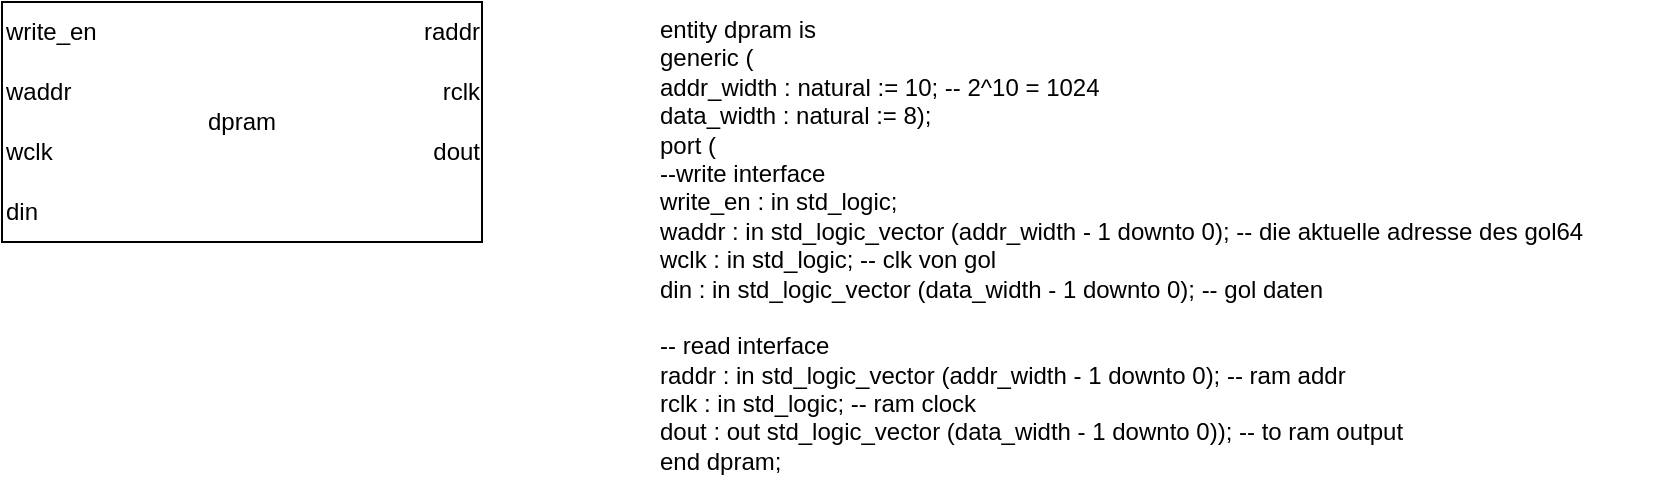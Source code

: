 <mxfile version="21.2.8" type="device">
  <diagram name="Seite-1" id="1DdBGCkQfgjVxy8bUu3-">
    <mxGraphModel dx="876" dy="544" grid="1" gridSize="10" guides="1" tooltips="1" connect="1" arrows="1" fold="1" page="1" pageScale="1" pageWidth="827" pageHeight="1169" math="0" shadow="0">
      <root>
        <mxCell id="0" />
        <mxCell id="1" parent="0" />
        <mxCell id="0sbhuYDW3a4fWn7qjT0q-1" value="entity dpram is&#xa;generic (&#xa;	addr_width : natural := 10; -- 2^10 = 1024 &#xa;	data_width : natural := 8);&#xa;port (&#xa;	--write interface&#xa;	write_en	: in std_logic;&#xa;	waddr		: in std_logic_vector (addr_width - 1 downto 0); -- die aktuelle adresse des gol64&#xa;	wclk		: in std_logic; -- clk von gol&#xa;	din			: in std_logic_vector (data_width - 1 downto 0); -- gol daten&#xa;	&#xa;	-- read interface&#xa;	raddr		: in std_logic_vector (addr_width - 1 downto 0); -- ram addr&#xa;	rclk		: in std_logic; -- ram clock&#xa;	dout		: out std_logic_vector (data_width - 1 downto 0)); -- to ram output&#xa;end dpram;" style="text;whiteSpace=wrap;html=1;" vertex="1" parent="1">
          <mxGeometry x="327" width="500" height="250" as="geometry" />
        </mxCell>
        <mxCell id="0sbhuYDW3a4fWn7qjT0q-2" value="" style="rounded=0;whiteSpace=wrap;html=1;" vertex="1" parent="1">
          <mxGeometry width="240" height="120" as="geometry" />
        </mxCell>
        <mxCell id="0sbhuYDW3a4fWn7qjT0q-3" value="write_en" style="text;html=1;align=left;verticalAlign=middle;resizable=0;points=[];autosize=1;strokeColor=none;fillColor=none;" vertex="1" parent="1">
          <mxGeometry width="70" height="30" as="geometry" />
        </mxCell>
        <mxCell id="0sbhuYDW3a4fWn7qjT0q-4" value="waddr" style="text;html=1;align=left;verticalAlign=middle;resizable=0;points=[];autosize=1;strokeColor=none;fillColor=none;" vertex="1" parent="1">
          <mxGeometry y="30" width="60" height="30" as="geometry" />
        </mxCell>
        <mxCell id="0sbhuYDW3a4fWn7qjT0q-5" value="wclk" style="text;html=1;align=left;verticalAlign=middle;resizable=0;points=[];autosize=1;strokeColor=none;fillColor=none;" vertex="1" parent="1">
          <mxGeometry y="60" width="50" height="30" as="geometry" />
        </mxCell>
        <mxCell id="0sbhuYDW3a4fWn7qjT0q-6" value="raddr" style="text;html=1;align=right;verticalAlign=middle;resizable=0;points=[];autosize=1;strokeColor=none;fillColor=none;" vertex="1" parent="1">
          <mxGeometry x="190" width="50" height="30" as="geometry" />
        </mxCell>
        <mxCell id="0sbhuYDW3a4fWn7qjT0q-7" value="rclk" style="text;html=1;align=right;verticalAlign=middle;resizable=0;points=[];autosize=1;strokeColor=none;fillColor=none;" vertex="1" parent="1">
          <mxGeometry x="200" y="30" width="40" height="30" as="geometry" />
        </mxCell>
        <mxCell id="0sbhuYDW3a4fWn7qjT0q-8" value="dout" style="text;html=1;align=right;verticalAlign=middle;resizable=0;points=[];autosize=1;strokeColor=none;fillColor=none;" vertex="1" parent="1">
          <mxGeometry x="190" y="60" width="50" height="30" as="geometry" />
        </mxCell>
        <mxCell id="0sbhuYDW3a4fWn7qjT0q-9" value="dpram" style="text;html=1;strokeColor=none;fillColor=none;align=center;verticalAlign=middle;whiteSpace=wrap;rounded=0;" vertex="1" parent="1">
          <mxGeometry x="90" y="45" width="60" height="30" as="geometry" />
        </mxCell>
        <mxCell id="0sbhuYDW3a4fWn7qjT0q-10" value="din" style="text;html=1;align=left;verticalAlign=middle;resizable=0;points=[];autosize=1;strokeColor=none;fillColor=none;" vertex="1" parent="1">
          <mxGeometry y="90" width="40" height="30" as="geometry" />
        </mxCell>
      </root>
    </mxGraphModel>
  </diagram>
</mxfile>

